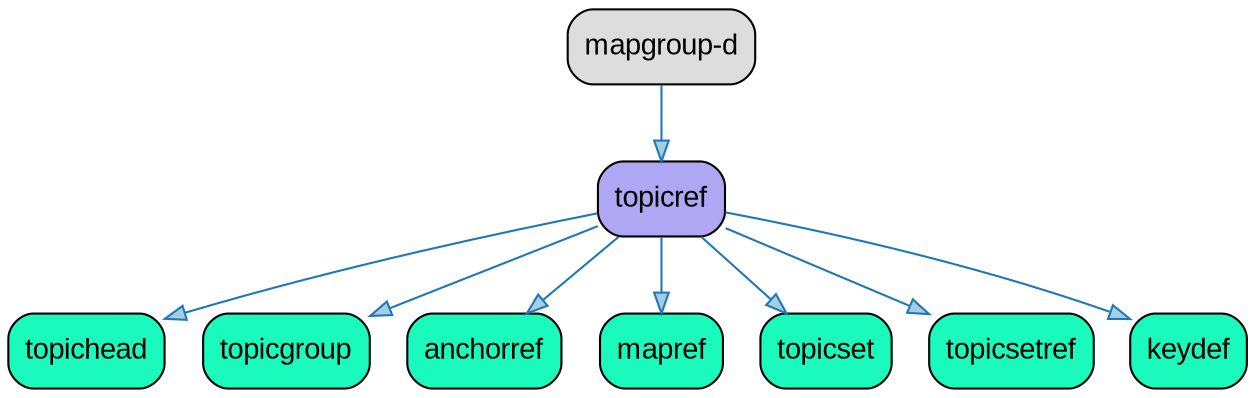 // DITA Domain mapgroup-d
strict digraph {
				
  // Root node
  
	"mapgroup-d" [label ="mapgroup-d" fontname="Arial" shape="Mrecord" style="filled"  fillcolor="#DDDDDD"]
			
  // Other nodes
      
	"topicref" [label ="topicref" fontname="Arial" shape="Mrecord" style="filled"  fillcolor="#AFA7F4"]
         
	"topichead" [label ="topichead" fontname="Arial" shape="Mrecord" style="filled"  fillcolor="#1AFABC"]
         
	"topicgroup" [label ="topicgroup" fontname="Arial" shape="Mrecord" style="filled"  fillcolor="#1AFABC"]
         
	"anchorref" [label ="anchorref" fontname="Arial" shape="Mrecord" style="filled"  fillcolor="#1AFABC"]
         
	"mapref" [label ="mapref" fontname="Arial" shape="Mrecord" style="filled"  fillcolor="#1AFABC"]
         
	"topicset" [label ="topicset" fontname="Arial" shape="Mrecord" style="filled"  fillcolor="#1AFABC"]
         
	"topicsetref" [label ="topicsetref" fontname="Arial" shape="Mrecord" style="filled"  fillcolor="#1AFABC"]
         
	"keydef" [label ="keydef" fontname="Arial" shape="Mrecord" style="filled"  fillcolor="#1AFABC"]
      
   
  // Edges
      
	"mapgroup-d" -> "topicref" [fillcolor="#a6cee3" color="#1f78b4"]
         
	"topicref" -> "topichead" [fillcolor="#a6cee3" color="#1f78b4"]
         
	"topicref" -> "topicgroup" [fillcolor="#a6cee3" color="#1f78b4"]
         
	"topicref" -> "anchorref" [fillcolor="#a6cee3" color="#1f78b4"]
         
	"topicref" -> "mapref" [fillcolor="#a6cee3" color="#1f78b4"]
         
	"topicref" -> "topicset" [fillcolor="#a6cee3" color="#1f78b4"]
         
	"topicref" -> "topicsetref" [fillcolor="#a6cee3" color="#1f78b4"]
         
	"topicref" -> "keydef" [fillcolor="#a6cee3" color="#1f78b4"]
      
   }